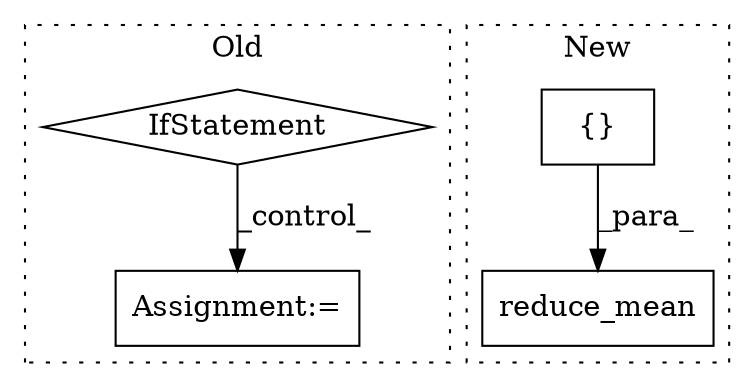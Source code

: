 digraph G {
subgraph cluster0 {
1 [label="IfStatement" a="25" s="2640,2664" l="4,2" shape="diamond"];
3 [label="Assignment:=" a="7" s="2682" l="1" shape="box"];
label = "Old";
style="dotted";
}
subgraph cluster1 {
2 [label="reduce_mean" a="32" s="2906,2939" l="12,1" shape="box"];
4 [label="{}" a="4" s="2530,2532" l="1,1" shape="box"];
label = "New";
style="dotted";
}
1 -> 3 [label="_control_"];
4 -> 2 [label="_para_"];
}